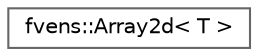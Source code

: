 digraph "Graphical Class Hierarchy"
{
 // LATEX_PDF_SIZE
  bgcolor="transparent";
  edge [fontname=Helvetica,fontsize=10,labelfontname=Helvetica,labelfontsize=10];
  node [fontname=Helvetica,fontsize=10,shape=box,height=0.2,width=0.4];
  rankdir="LR";
  Node0 [id="Node000000",label="fvens::Array2d\< T \>",height=0.2,width=0.4,color="grey40", fillcolor="white", style="filled",URL="$classfvens_1_1Array2d.html",tooltip="Stores a dense 2D row-major array."];
}
